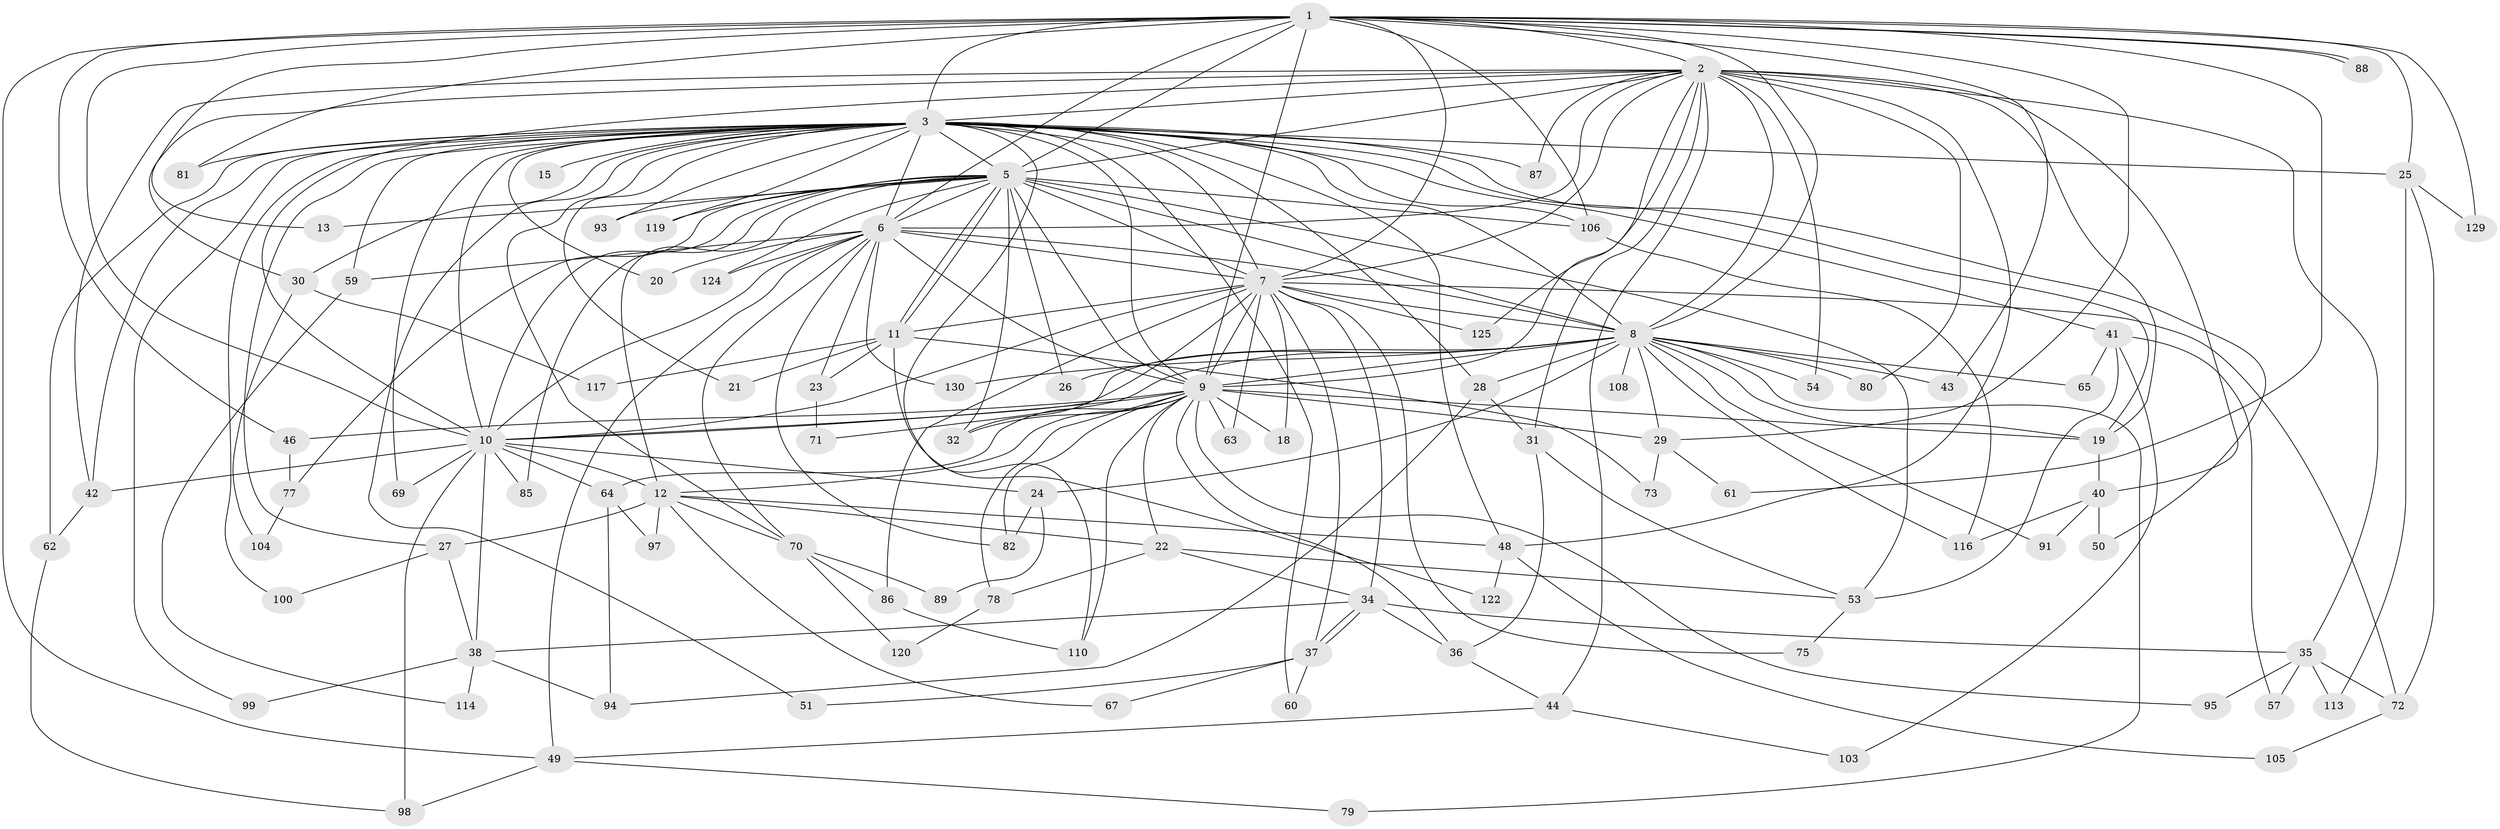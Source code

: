 // original degree distribution, {23: 0.007692307692307693, 22: 0.023076923076923078, 21: 0.007692307692307693, 26: 0.007692307692307693, 25: 0.007692307692307693, 18: 0.007692307692307693, 19: 0.015384615384615385, 7: 0.03076923076923077, 2: 0.5384615384615384, 9: 0.007692307692307693, 3: 0.14615384615384616, 5: 0.038461538461538464, 4: 0.12307692307692308, 6: 0.038461538461538464}
// Generated by graph-tools (version 1.1) at 2025/11/02/27/25 16:11:07]
// undirected, 96 vertices, 229 edges
graph export_dot {
graph [start="1"]
  node [color=gray90,style=filled];
  1 [super="+17"];
  2 [super="+52"];
  3 [super="+4"];
  5 [super="+55"];
  6 [super="+107"];
  7 [super="+14"];
  8 [super="+16"];
  9 [super="+83"];
  10 [super="+126"];
  11 [super="+33"];
  12 [super="+68"];
  13;
  15;
  18;
  19 [super="+39"];
  20;
  21;
  22 [super="+101"];
  23;
  24 [super="+127"];
  25 [super="+58"];
  26;
  27;
  28;
  29 [super="+45"];
  30;
  31 [super="+56"];
  32;
  34;
  35;
  36 [super="+47"];
  37 [super="+76"];
  38 [super="+84"];
  40 [super="+96"];
  41 [super="+66"];
  42 [super="+112"];
  43;
  44;
  46;
  48 [super="+109"];
  49 [super="+111"];
  50;
  51;
  53 [super="+74"];
  54;
  57;
  59;
  60;
  61;
  62 [super="+128"];
  63;
  64 [super="+102"];
  65;
  67;
  69;
  70 [super="+92"];
  71;
  72 [super="+90"];
  73;
  75;
  77;
  78;
  79;
  80;
  81;
  82 [super="+123"];
  85;
  86;
  87;
  88;
  89;
  91;
  93;
  94;
  95;
  97;
  98;
  99;
  100;
  103;
  104;
  105;
  106 [super="+115"];
  108;
  110 [super="+118"];
  113;
  114;
  116 [super="+121"];
  117;
  119;
  120;
  122;
  124;
  125;
  129;
  130;
  1 -- 2;
  1 -- 3 [weight=2];
  1 -- 5 [weight=2];
  1 -- 6 [weight=2];
  1 -- 7;
  1 -- 8;
  1 -- 9;
  1 -- 10 [weight=2];
  1 -- 13;
  1 -- 25;
  1 -- 43;
  1 -- 46;
  1 -- 49;
  1 -- 61;
  1 -- 81;
  1 -- 88;
  1 -- 88;
  1 -- 129;
  1 -- 29;
  1 -- 106;
  2 -- 3 [weight=2];
  2 -- 5;
  2 -- 6;
  2 -- 7;
  2 -- 8;
  2 -- 9;
  2 -- 10;
  2 -- 30;
  2 -- 31;
  2 -- 35;
  2 -- 40 [weight=2];
  2 -- 42;
  2 -- 44;
  2 -- 54;
  2 -- 80;
  2 -- 87;
  2 -- 125;
  2 -- 19;
  2 -- 48;
  3 -- 5 [weight=2];
  3 -- 6 [weight=2];
  3 -- 7 [weight=2];
  3 -- 8 [weight=2];
  3 -- 9 [weight=2];
  3 -- 10 [weight=2];
  3 -- 15 [weight=2];
  3 -- 21;
  3 -- 41 [weight=3];
  3 -- 42;
  3 -- 48;
  3 -- 51;
  3 -- 59;
  3 -- 60;
  3 -- 62;
  3 -- 93;
  3 -- 119;
  3 -- 69;
  3 -- 70;
  3 -- 81;
  3 -- 20;
  3 -- 87;
  3 -- 25;
  3 -- 27;
  3 -- 28;
  3 -- 30;
  3 -- 99;
  3 -- 100;
  3 -- 106;
  3 -- 50;
  3 -- 19;
  3 -- 110;
  5 -- 6;
  5 -- 7 [weight=3];
  5 -- 8;
  5 -- 9;
  5 -- 10;
  5 -- 11;
  5 -- 11;
  5 -- 12;
  5 -- 13;
  5 -- 26;
  5 -- 32;
  5 -- 53 [weight=2];
  5 -- 77;
  5 -- 85;
  5 -- 93;
  5 -- 119;
  5 -- 124;
  5 -- 106;
  6 -- 7;
  6 -- 8;
  6 -- 9;
  6 -- 10;
  6 -- 20;
  6 -- 23;
  6 -- 59;
  6 -- 82;
  6 -- 124;
  6 -- 130;
  6 -- 49;
  6 -- 70;
  7 -- 8 [weight=2];
  7 -- 9;
  7 -- 10;
  7 -- 18;
  7 -- 32;
  7 -- 34;
  7 -- 63;
  7 -- 72;
  7 -- 75;
  7 -- 86;
  7 -- 125;
  7 -- 37;
  7 -- 11;
  8 -- 9;
  8 -- 10;
  8 -- 28;
  8 -- 29;
  8 -- 43;
  8 -- 65;
  8 -- 80;
  8 -- 91;
  8 -- 108 [weight=2];
  8 -- 130;
  8 -- 116;
  8 -- 71;
  8 -- 79;
  8 -- 19;
  8 -- 54;
  8 -- 24;
  8 -- 26;
  9 -- 10;
  9 -- 12;
  9 -- 18;
  9 -- 19;
  9 -- 22;
  9 -- 29;
  9 -- 36;
  9 -- 46;
  9 -- 63;
  9 -- 64;
  9 -- 78;
  9 -- 110;
  9 -- 32;
  9 -- 95;
  9 -- 82;
  10 -- 24 [weight=2];
  10 -- 38;
  10 -- 64;
  10 -- 69;
  10 -- 85;
  10 -- 98;
  10 -- 42;
  10 -- 12;
  11 -- 21;
  11 -- 23;
  11 -- 117;
  11 -- 122;
  11 -- 73;
  12 -- 22;
  12 -- 27;
  12 -- 48;
  12 -- 67;
  12 -- 97;
  12 -- 70;
  19 -- 40;
  22 -- 34;
  22 -- 78;
  22 -- 53;
  23 -- 71;
  24 -- 82;
  24 -- 89;
  25 -- 72;
  25 -- 129;
  25 -- 113;
  27 -- 100;
  27 -- 38;
  28 -- 31;
  28 -- 94;
  29 -- 61;
  29 -- 73;
  30 -- 104;
  30 -- 117;
  31 -- 36;
  31 -- 53;
  34 -- 35;
  34 -- 37;
  34 -- 37;
  34 -- 38;
  34 -- 36;
  35 -- 57;
  35 -- 72;
  35 -- 95;
  35 -- 113;
  36 -- 44;
  37 -- 51;
  37 -- 60;
  37 -- 67;
  38 -- 99;
  38 -- 94;
  38 -- 114;
  40 -- 50;
  40 -- 91;
  40 -- 116;
  41 -- 53;
  41 -- 57;
  41 -- 65;
  41 -- 103;
  42 -- 62;
  44 -- 49;
  44 -- 103;
  46 -- 77;
  48 -- 105;
  48 -- 122;
  49 -- 79;
  49 -- 98;
  53 -- 75;
  59 -- 114;
  62 -- 98;
  64 -- 97;
  64 -- 94;
  70 -- 86;
  70 -- 89;
  70 -- 120;
  72 -- 105;
  77 -- 104;
  78 -- 120;
  86 -- 110;
  106 -- 116;
}
